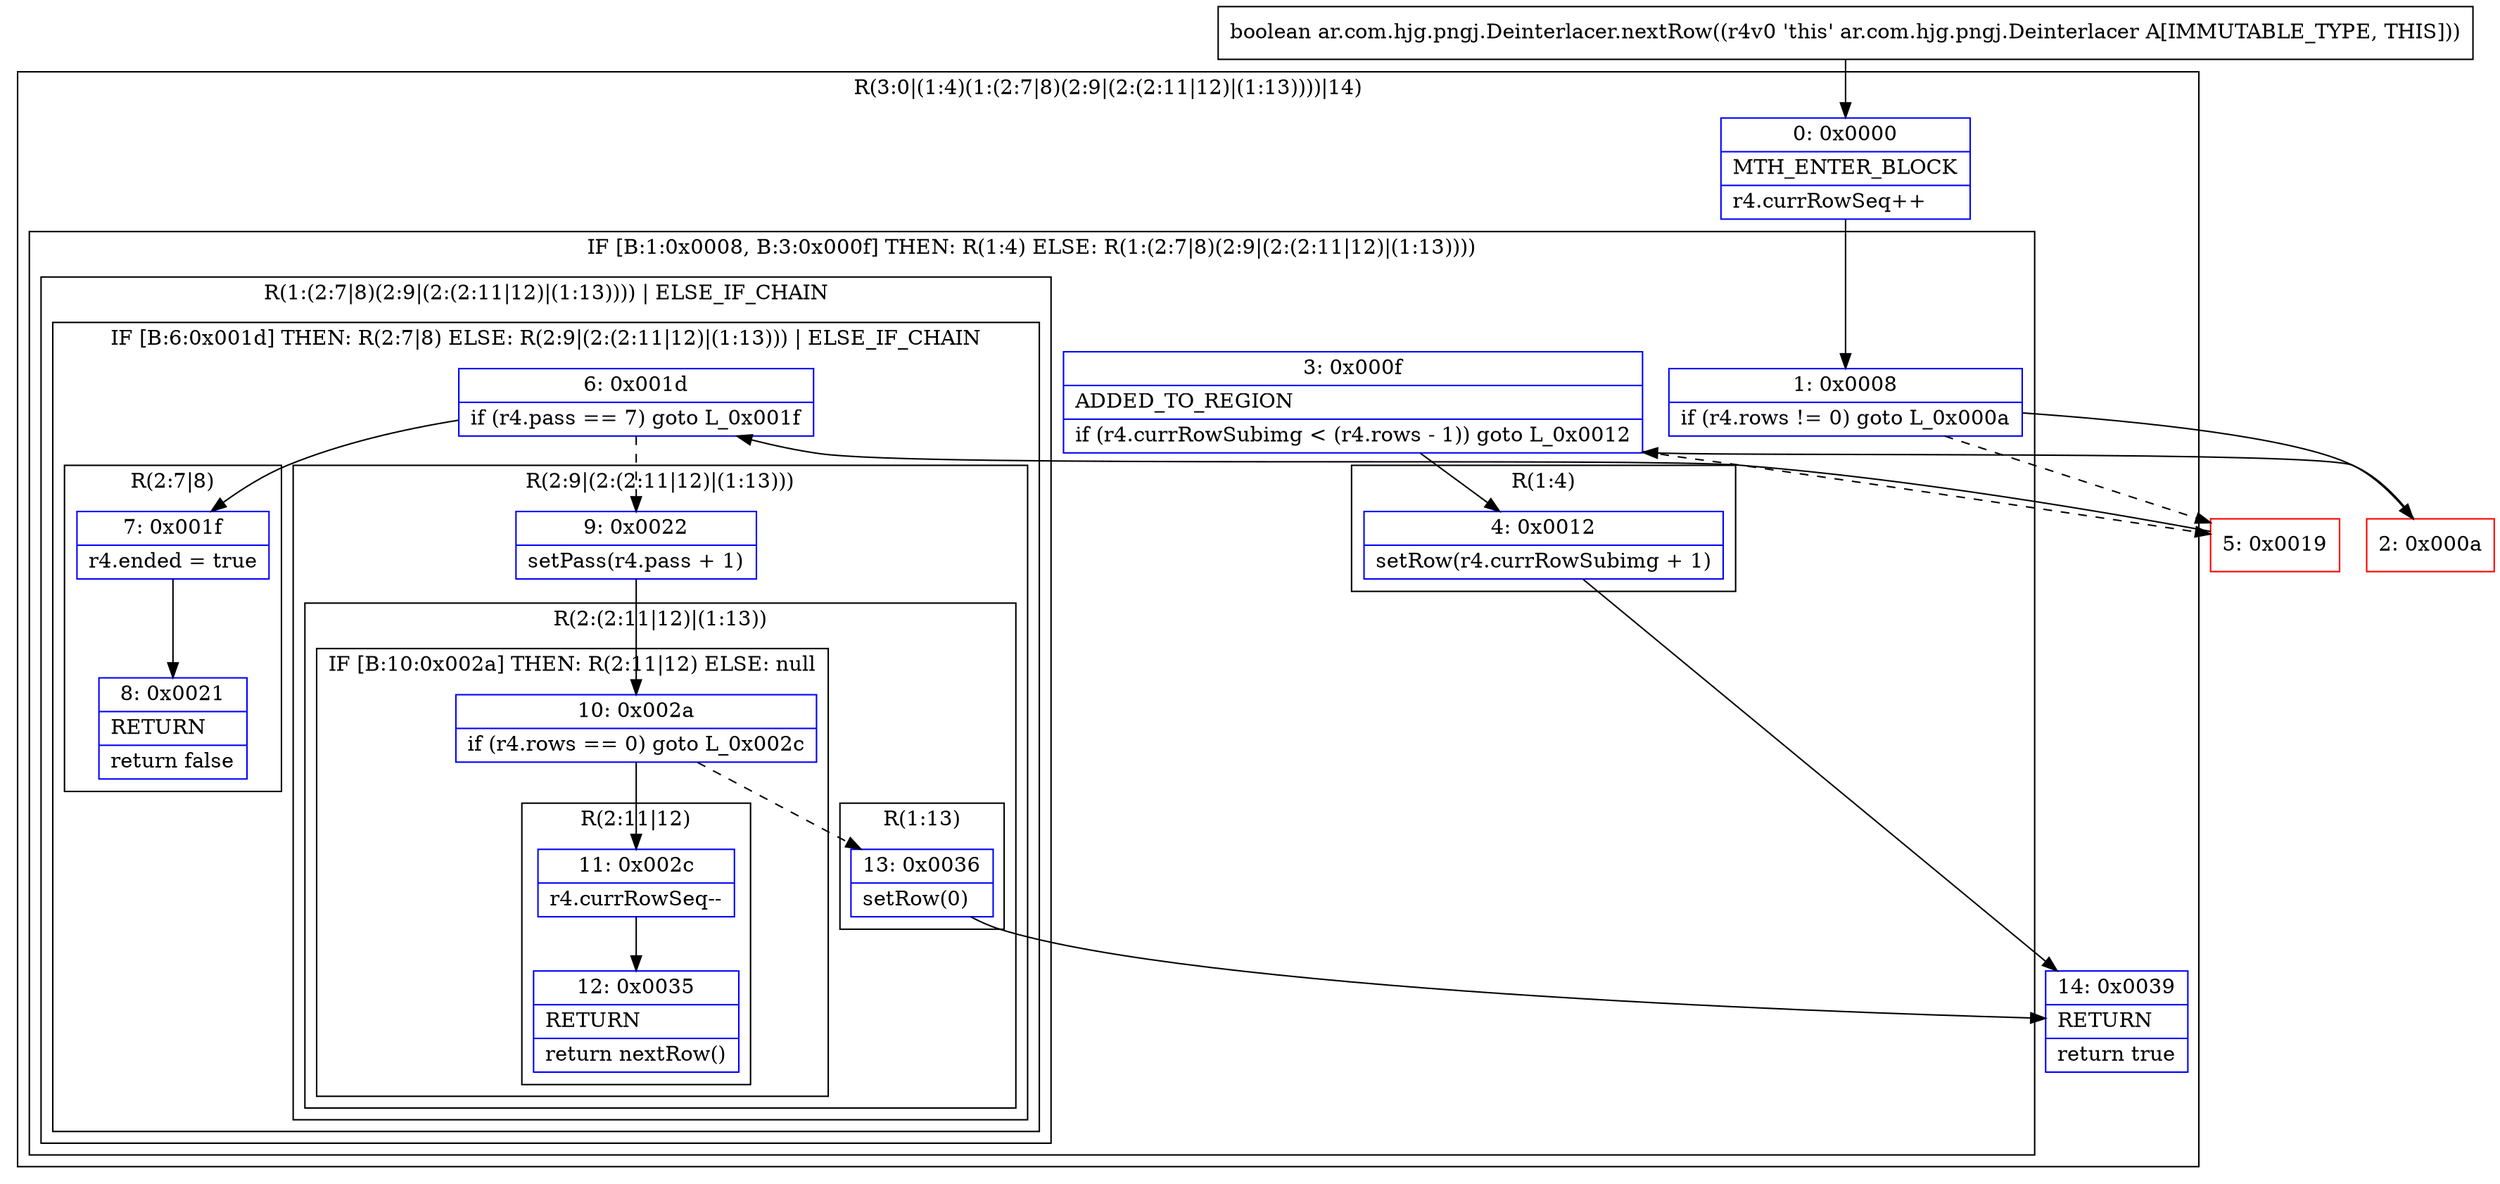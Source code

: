 digraph "CFG forar.com.hjg.pngj.Deinterlacer.nextRow()Z" {
subgraph cluster_Region_2119285616 {
label = "R(3:0|(1:4)(1:(2:7|8)(2:9|(2:(2:11|12)|(1:13))))|14)";
node [shape=record,color=blue];
Node_0 [shape=record,label="{0\:\ 0x0000|MTH_ENTER_BLOCK\l|r4.currRowSeq++\l}"];
subgraph cluster_IfRegion_235698847 {
label = "IF [B:1:0x0008, B:3:0x000f] THEN: R(1:4) ELSE: R(1:(2:7|8)(2:9|(2:(2:11|12)|(1:13))))";
node [shape=record,color=blue];
Node_1 [shape=record,label="{1\:\ 0x0008|if (r4.rows != 0) goto L_0x000a\l}"];
Node_3 [shape=record,label="{3\:\ 0x000f|ADDED_TO_REGION\l|if (r4.currRowSubimg \< (r4.rows \- 1)) goto L_0x0012\l}"];
subgraph cluster_Region_1299314705 {
label = "R(1:4)";
node [shape=record,color=blue];
Node_4 [shape=record,label="{4\:\ 0x0012|setRow(r4.currRowSubimg + 1)\l}"];
}
subgraph cluster_Region_215619657 {
label = "R(1:(2:7|8)(2:9|(2:(2:11|12)|(1:13)))) | ELSE_IF_CHAIN\l";
node [shape=record,color=blue];
subgraph cluster_IfRegion_2141436057 {
label = "IF [B:6:0x001d] THEN: R(2:7|8) ELSE: R(2:9|(2:(2:11|12)|(1:13))) | ELSE_IF_CHAIN\l";
node [shape=record,color=blue];
Node_6 [shape=record,label="{6\:\ 0x001d|if (r4.pass == 7) goto L_0x001f\l}"];
subgraph cluster_Region_311881072 {
label = "R(2:7|8)";
node [shape=record,color=blue];
Node_7 [shape=record,label="{7\:\ 0x001f|r4.ended = true\l}"];
Node_8 [shape=record,label="{8\:\ 0x0021|RETURN\l|return false\l}"];
}
subgraph cluster_Region_1357200963 {
label = "R(2:9|(2:(2:11|12)|(1:13)))";
node [shape=record,color=blue];
Node_9 [shape=record,label="{9\:\ 0x0022|setPass(r4.pass + 1)\l}"];
subgraph cluster_Region_211909702 {
label = "R(2:(2:11|12)|(1:13))";
node [shape=record,color=blue];
subgraph cluster_IfRegion_1856268859 {
label = "IF [B:10:0x002a] THEN: R(2:11|12) ELSE: null";
node [shape=record,color=blue];
Node_10 [shape=record,label="{10\:\ 0x002a|if (r4.rows == 0) goto L_0x002c\l}"];
subgraph cluster_Region_1266481138 {
label = "R(2:11|12)";
node [shape=record,color=blue];
Node_11 [shape=record,label="{11\:\ 0x002c|r4.currRowSeq\-\-\l}"];
Node_12 [shape=record,label="{12\:\ 0x0035|RETURN\l|return nextRow()\l}"];
}
}
subgraph cluster_Region_840093688 {
label = "R(1:13)";
node [shape=record,color=blue];
Node_13 [shape=record,label="{13\:\ 0x0036|setRow(0)\l}"];
}
}
}
}
}
}
Node_14 [shape=record,label="{14\:\ 0x0039|RETURN\l|return true\l}"];
}
Node_2 [shape=record,color=red,label="{2\:\ 0x000a}"];
Node_5 [shape=record,color=red,label="{5\:\ 0x0019}"];
MethodNode[shape=record,label="{boolean ar.com.hjg.pngj.Deinterlacer.nextRow((r4v0 'this' ar.com.hjg.pngj.Deinterlacer A[IMMUTABLE_TYPE, THIS])) }"];
MethodNode -> Node_0;
Node_0 -> Node_1;
Node_1 -> Node_2;
Node_1 -> Node_5[style=dashed];
Node_3 -> Node_4;
Node_3 -> Node_5[style=dashed];
Node_4 -> Node_14;
Node_6 -> Node_7;
Node_6 -> Node_9[style=dashed];
Node_7 -> Node_8;
Node_9 -> Node_10;
Node_10 -> Node_11;
Node_10 -> Node_13[style=dashed];
Node_11 -> Node_12;
Node_13 -> Node_14;
Node_2 -> Node_3;
Node_5 -> Node_6;
}

